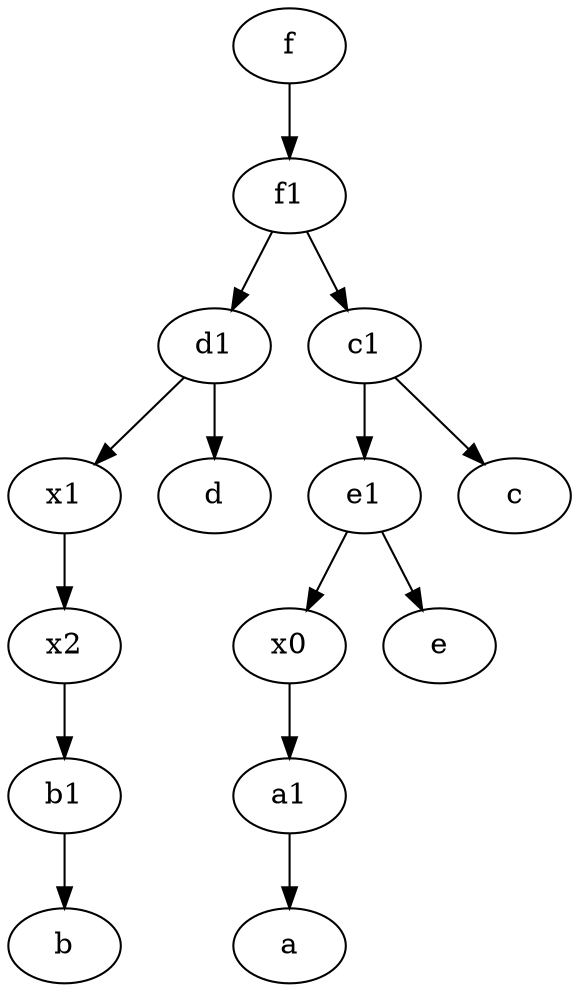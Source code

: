 digraph  {
	a1 [pos="40,15!"];
	x0;
	d1 [pos="25,30!"];
	f [pos="15,45!"];
	x2;
	c1 [pos="30,15!"];
	x1;
	e1 [pos="25,45!"];
	b1 [pos="45,20!"];
	f1;
	c1 -> c;
	x1 -> x2;
	d1 -> x1;
	f1 -> d1;
	c1 -> e1;
	f -> f1;
	e1 -> e;
	f1 -> c1;
	e1 -> x0;
	d1 -> d;
	a1 -> a;
	x0 -> a1;
	x2 -> b1;
	b1 -> b;

	}